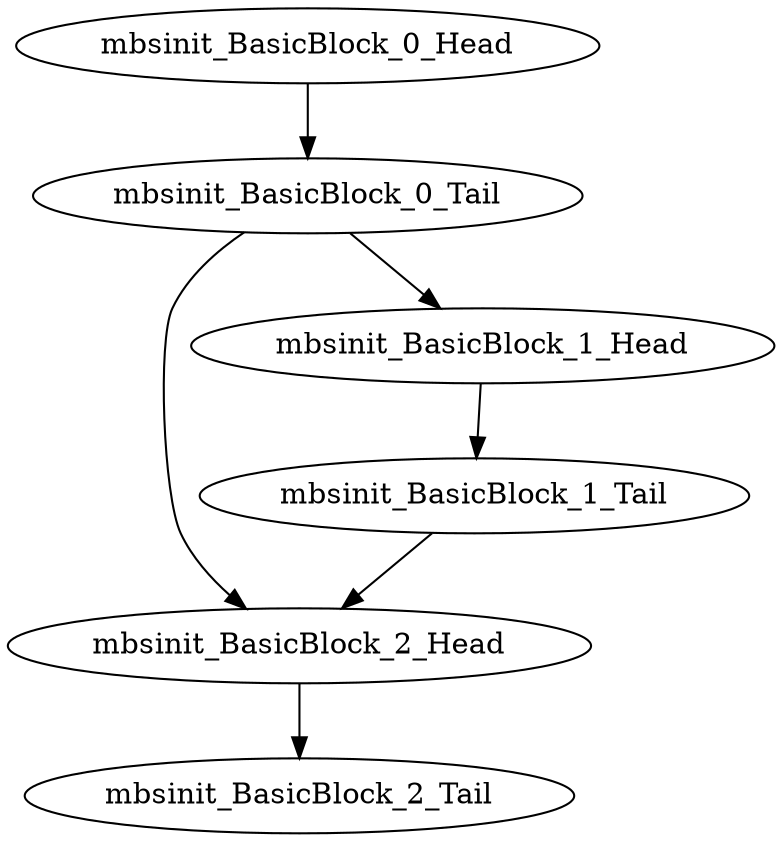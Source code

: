digraph G {
    "mbsinit_BasicBlock_1_Tail" -> "mbsinit_BasicBlock_2_Head"
    "mbsinit_BasicBlock_1_Head" -> "mbsinit_BasicBlock_1_Tail"
    "mbsinit_BasicBlock_2_Head" -> "mbsinit_BasicBlock_2_Tail"
    "mbsinit_BasicBlock_0_Tail" -> "mbsinit_BasicBlock_1_Head"
    "mbsinit_BasicBlock_0_Tail" -> "mbsinit_BasicBlock_2_Head"
    "mbsinit_BasicBlock_0_Head" -> "mbsinit_BasicBlock_0_Tail"
}
